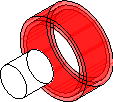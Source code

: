 
settings.prc=false;
settings.render=0;

import solids;

size(4cm,4cm);
currentprojection=orthographic(2,2,2,up=Y);
currentlight=Viewport;

int Nz = 2;

real rm = 1, rc=2, Rc=2.5;
real dz = 3, lm = 2, lc = 2;



for (int nz=Nz; nz >= 0; nz=nz-1 ) {
  revolution r=cylinder(O,Rc-(Rc-rc)*nz/Nz,lc,Z);
  draw(surface(r),red+opacity(0.5),nolight);
  draw(r,black+linewidth(0.6),black+solid);
}


revolution r=cylinder(dz*Z,rm,lm,Z);
draw(surface(r),white,nolight,render(merge=true));
draw(r,black+linewidth(0.6),black+solid);


